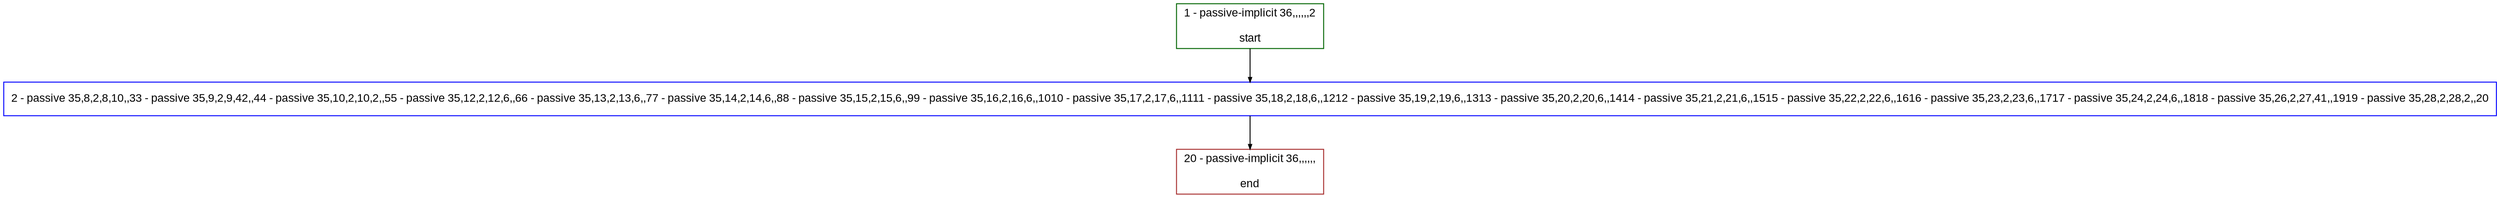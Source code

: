 digraph "" {
  graph [bgcolor="white", fillcolor="#FFFFCC", pack="true", packmode="clust", fontname="Arial", label="", fontsize="12", compound="true", style="rounded,filled"];
  node [node_initialized="no", fillcolor="white", fontname="Arial", label="", color="grey", fontsize="12", fixedsize="false", compound="true", shape="rectangle", style="filled"];
  edge [arrowtail="none", lhead="", fontcolor="black", fontname="Arial", label="", color="black", fontsize="12", arrowhead="normal", arrowsize="0.5", compound="true", ltail="", dir="forward"];
  __N1 [fillcolor="#ffffff", label="2 - passive 35,8,2,8,10,,33 - passive 35,9,2,9,42,,44 - passive 35,10,2,10,2,,55 - passive 35,12,2,12,6,,66 - passive 35,13,2,13,6,,77 - passive 35,14,2,14,6,,88 - passive 35,15,2,15,6,,99 - passive 35,16,2,16,6,,1010 - passive 35,17,2,17,6,,1111 - passive 35,18,2,18,6,,1212 - passive 35,19,2,19,6,,1313 - passive 35,20,2,20,6,,1414 - passive 35,21,2,21,6,,1515 - passive 35,22,2,22,6,,1616 - passive 35,23,2,23,6,,1717 - passive 35,24,2,24,6,,1818 - passive 35,26,2,27,41,,1919 - passive 35,28,2,28,2,,20", color="#0000ff", shape="box", style="filled"];
  __N2 [fillcolor="#ffffff", label="1 - passive-implicit 36,,,,,,2\n\nstart", color="#006400", shape="box", style="filled"];
  __N3 [fillcolor="#ffffff", label="20 - passive-implicit 36,,,,,,\n\nend", color="#a52a2a", shape="box", style="filled"];
  __N2 -> __N1 [arrowtail="none", color="#000000", label="", arrowhead="normal", dir="forward"];
  __N1 -> __N3 [arrowtail="none", color="#000000", label="", arrowhead="normal", dir="forward"];
}
